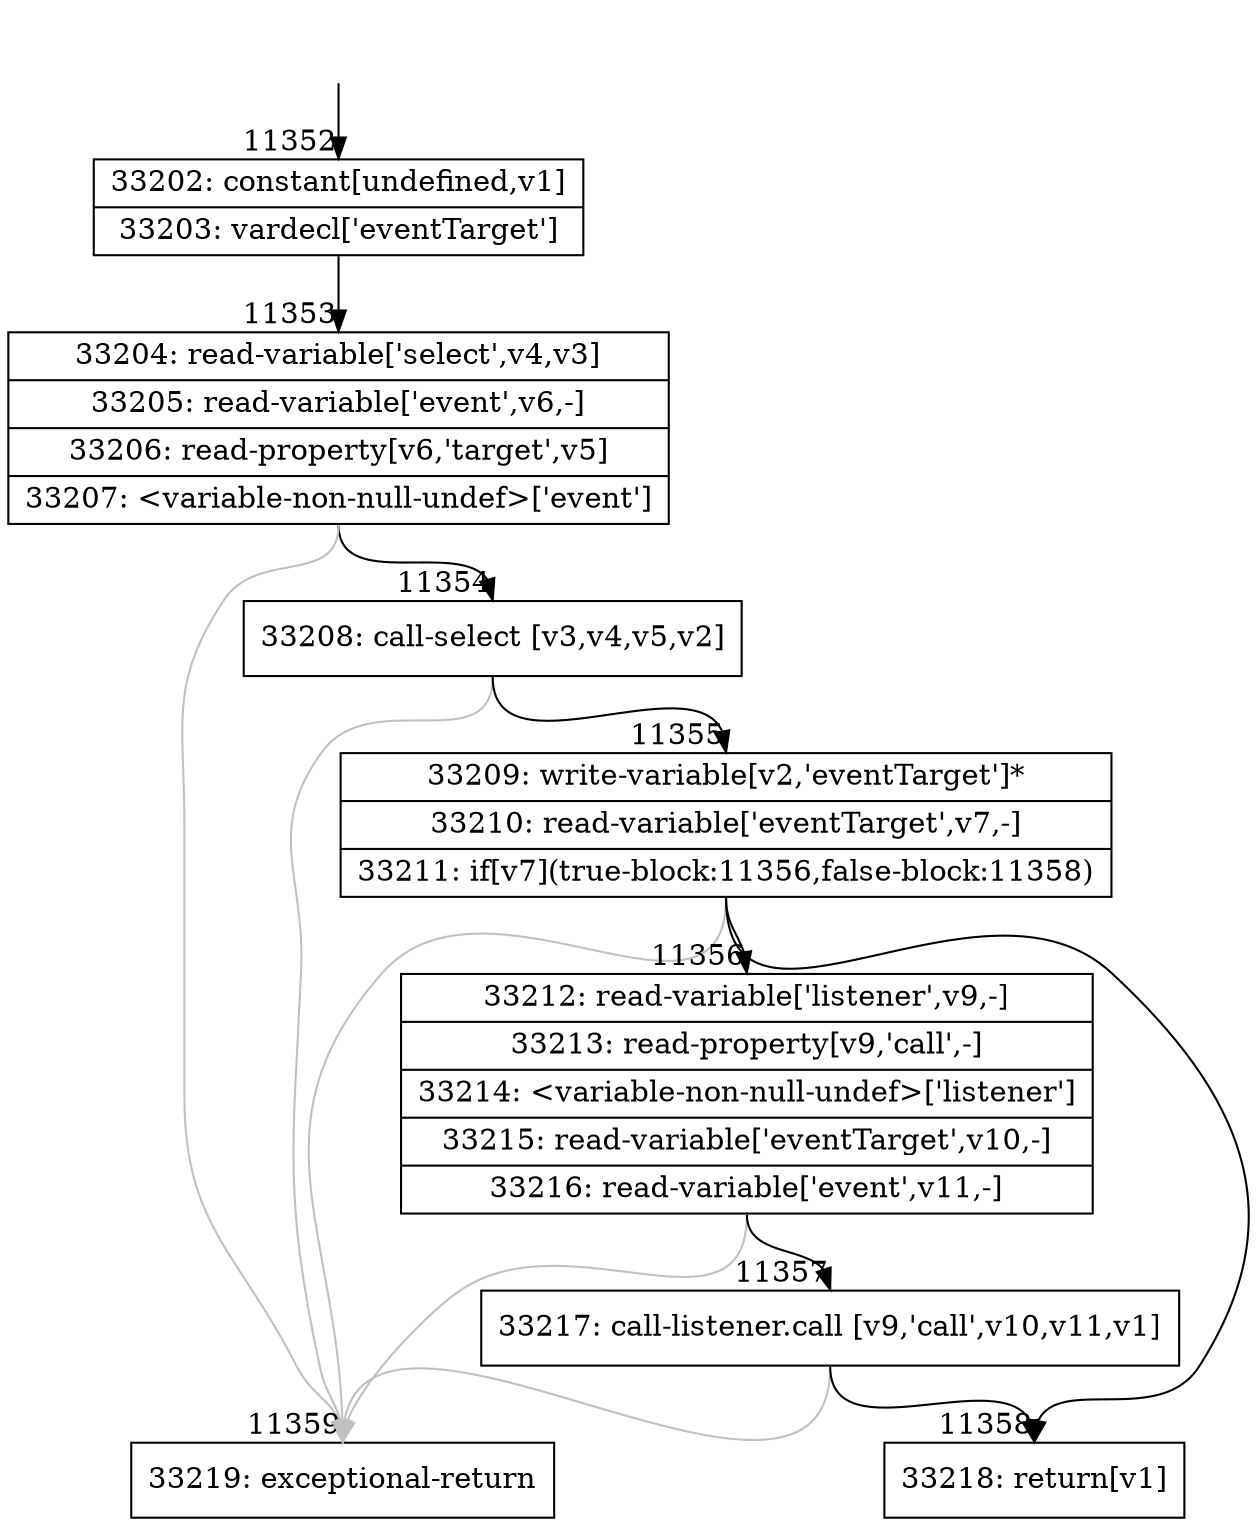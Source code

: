 digraph {
rankdir="TD"
BB_entry844[shape=none,label=""];
BB_entry844 -> BB11352 [tailport=s, headport=n, headlabel="    11352"]
BB11352 [shape=record label="{33202: constant[undefined,v1]|33203: vardecl['eventTarget']}" ] 
BB11352 -> BB11353 [tailport=s, headport=n, headlabel="      11353"]
BB11353 [shape=record label="{33204: read-variable['select',v4,v3]|33205: read-variable['event',v6,-]|33206: read-property[v6,'target',v5]|33207: \<variable-non-null-undef\>['event']}" ] 
BB11353 -> BB11354 [tailport=s, headport=n, headlabel="      11354"]
BB11353 -> BB11359 [tailport=s, headport=n, color=gray, headlabel="      11359"]
BB11354 [shape=record label="{33208: call-select [v3,v4,v5,v2]}" ] 
BB11354 -> BB11355 [tailport=s, headport=n, headlabel="      11355"]
BB11354 -> BB11359 [tailport=s, headport=n, color=gray]
BB11355 [shape=record label="{33209: write-variable[v2,'eventTarget']*|33210: read-variable['eventTarget',v7,-]|33211: if[v7](true-block:11356,false-block:11358)}" ] 
BB11355 -> BB11356 [tailport=s, headport=n, headlabel="      11356"]
BB11355 -> BB11358 [tailport=s, headport=n, headlabel="      11358"]
BB11355 -> BB11359 [tailport=s, headport=n, color=gray]
BB11356 [shape=record label="{33212: read-variable['listener',v9,-]|33213: read-property[v9,'call',-]|33214: \<variable-non-null-undef\>['listener']|33215: read-variable['eventTarget',v10,-]|33216: read-variable['event',v11,-]}" ] 
BB11356 -> BB11357 [tailport=s, headport=n, headlabel="      11357"]
BB11356 -> BB11359 [tailport=s, headport=n, color=gray]
BB11357 [shape=record label="{33217: call-listener.call [v9,'call',v10,v11,v1]}" ] 
BB11357 -> BB11358 [tailport=s, headport=n]
BB11357 -> BB11359 [tailport=s, headport=n, color=gray]
BB11358 [shape=record label="{33218: return[v1]}" ] 
BB11359 [shape=record label="{33219: exceptional-return}" ] 
//#$~ 15892
}
